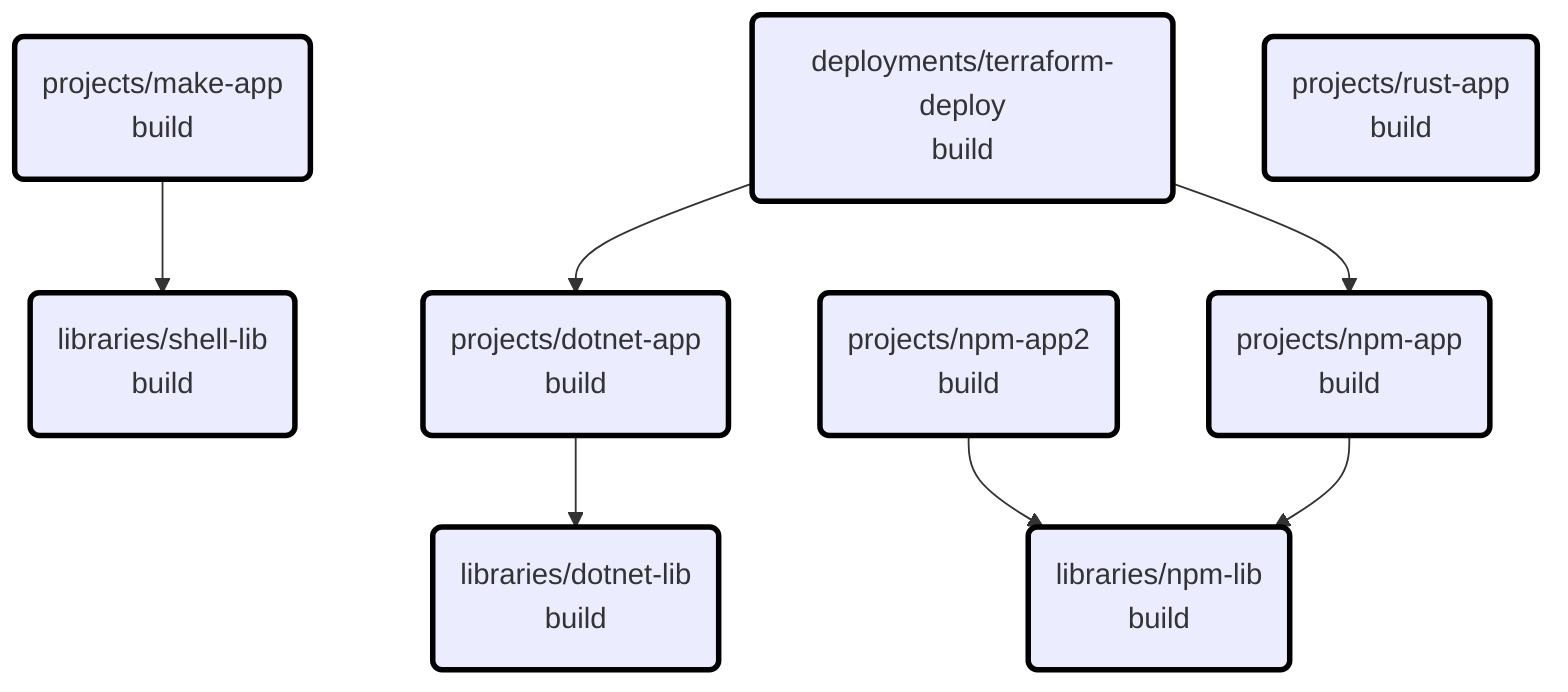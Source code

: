 flowchart TD
classDef build stroke:red,stroke-width:3px
classDef restore stroke:orange,stroke-width:3px
classDef ignore stroke:black,stroke-width:3px
deployments/terraform-deploy:build("deployments/terraform-deploy
build ")
libraries/dotnet-lib:build("libraries/dotnet-lib
build ")
libraries/npm-lib:build("libraries/npm-lib
build ")
libraries/shell-lib:build("libraries/shell-lib
build ")
projects/dotnet-app:build("projects/dotnet-app
build ")
projects/make-app:build("projects/make-app
build ")
projects/npm-app2:build("projects/npm-app2
build ")
projects/npm-app:build("projects/npm-app
build ")
projects/rust-app:build("projects/rust-app
build ")
deployments/terraform-deploy:build --> projects/dotnet-app:build
deployments/terraform-deploy:build --> projects/npm-app:build
class deployments/terraform-deploy:build ignore
class libraries/dotnet-lib:build ignore
class libraries/npm-lib:build ignore
class libraries/shell-lib:build ignore
projects/dotnet-app:build --> libraries/dotnet-lib:build
class projects/dotnet-app:build ignore
projects/make-app:build --> libraries/shell-lib:build
class projects/make-app:build ignore
projects/npm-app2:build --> libraries/npm-lib:build
class projects/npm-app2:build ignore
projects/npm-app:build --> libraries/npm-lib:build
class projects/npm-app:build ignore
class projects/rust-app:build ignore